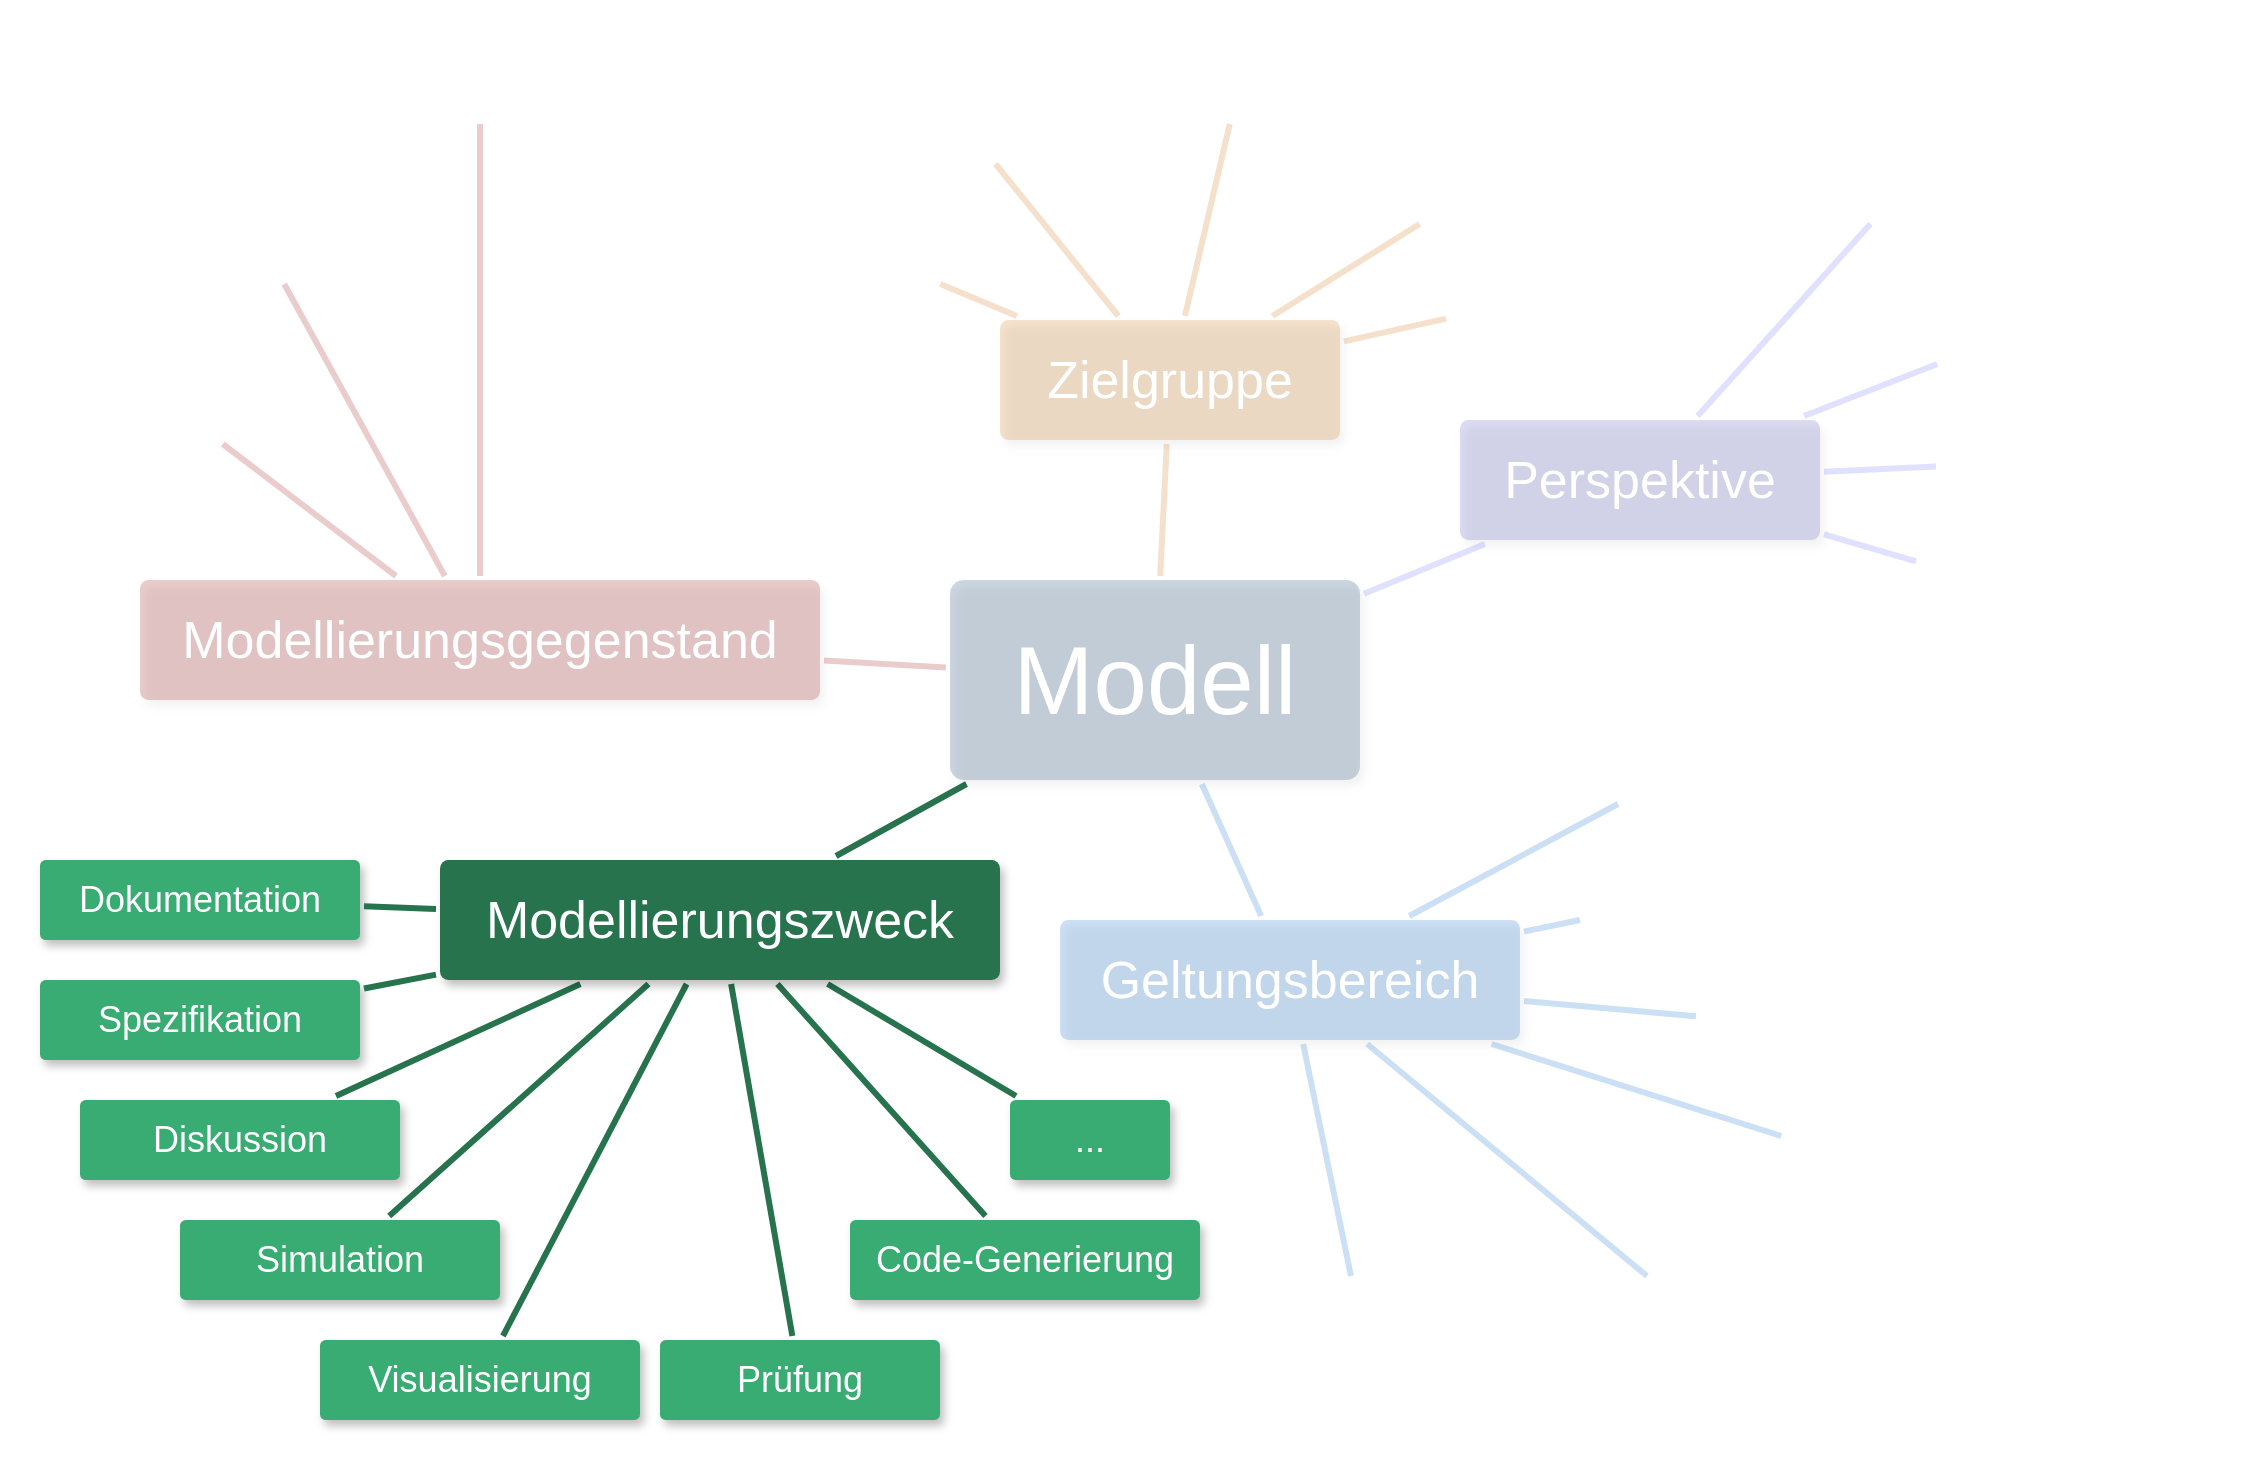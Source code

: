 <mxfile version="22.0.3" type="device">
  <diagram id="6a731a19-8d31-9384-78a2-239565b7b9f0" name="Page-1">
    <mxGraphModel dx="1500" dy="809" grid="1" gridSize="10" guides="1" tooltips="1" connect="1" arrows="1" fold="1" page="1" pageScale="1" pageWidth="1169" pageHeight="827" background="none" math="0" shadow="0">
      <root>
        <mxCell id="0" />
        <mxCell id="1" parent="0" />
        <mxCell id="1765" value="&lt;div style=&quot;font-size: 18px;&quot;&gt;Management&lt;/div&gt;" style="rounded=1;whiteSpace=wrap;html=1;shadow=1;labelBackgroundColor=none;strokeColor=none;strokeWidth=3;fillColor=#F08705;fontFamily=Helvetica;fontSize=18;fontColor=#FFFFFF;align=center;spacing=5;arcSize=7;perimeterSpacing=2;" parent="1" vertex="1">
          <mxGeometry x="555" y="40" width="130" height="40" as="geometry" />
        </mxCell>
        <mxCell id="1767" value="Entwickler" style="rounded=1;whiteSpace=wrap;html=1;shadow=1;labelBackgroundColor=none;strokeColor=none;strokeWidth=3;fillColor=#F08705;fontFamily=Helvetica;fontSize=18;fontColor=#FFFFFF;align=center;spacing=5;arcSize=7;perimeterSpacing=2;" parent="1" vertex="1">
          <mxGeometry x="425" y="60" width="110" height="40" as="geometry" />
        </mxCell>
        <mxCell id="1769" value="Kunden" style="rounded=1;whiteSpace=wrap;html=1;shadow=1;labelBackgroundColor=none;strokeColor=none;strokeWidth=3;fillColor=#F08705;fontFamily=Helvetica;fontSize=18;fontColor=#FFFFFF;align=center;spacing=5;arcSize=7;perimeterSpacing=2;" parent="1" vertex="1">
          <mxGeometry x="365" y="120" width="105" height="40" as="geometry" />
        </mxCell>
        <mxCell id="1772" value="Prozess der Implementierung" style="rounded=1;whiteSpace=wrap;html=1;shadow=1;labelBackgroundColor=none;strokeColor=none;strokeWidth=3;fillColor=#1a8cff;fontFamily=Helvetica;fontSize=18;fontColor=#FFFFFF;align=center;spacing=5;fontStyle=0;arcSize=7;perimeterSpacing=2;gradientColor=none;gradientDirection=south;fillStyle=auto;" parent="1" vertex="1">
          <mxGeometry x="820" y="590" width="280" height="40" as="geometry" />
        </mxCell>
        <mxCell id="1774" value="Prozess des Entwurfs" style="rounded=1;whiteSpace=wrap;html=1;shadow=1;labelBackgroundColor=none;strokeColor=none;strokeWidth=3;fillColor=#1a8cff;fontFamily=Helvetica;fontSize=18;fontColor=#FFFFFF;align=center;spacing=5;fontStyle=0;arcSize=7;perimeterSpacing=2;gradientColor=none;gradientDirection=south;fillStyle=auto;" parent="1" vertex="1">
          <mxGeometry x="850" y="520" width="260" height="40" as="geometry" />
        </mxCell>
        <mxCell id="1776" value="Prozess der Anforderungsermittlung" style="rounded=1;whiteSpace=wrap;html=1;shadow=1;labelBackgroundColor=none;strokeColor=none;strokeWidth=3;fillColor=#1a8cff;fontFamily=Helvetica;fontSize=18;fontColor=#FFFFFF;align=center;spacing=5;fontStyle=0;arcSize=7;perimeterSpacing=2;gradientColor=none;gradientDirection=south;fillStyle=auto;" parent="1" vertex="1">
          <mxGeometry x="790" y="450" width="320" height="40" as="geometry" />
        </mxCell>
        <mxCell id="1778" value="kompletter Softwareengineeringsprozess" style="rounded=1;whiteSpace=wrap;html=1;shadow=1;labelBackgroundColor=none;strokeColor=none;strokeWidth=3;fillColor=#1a8cff;fontFamily=Helvetica;fontSize=18;fontColor=#FFFFFF;align=center;spacing=5;fontStyle=0;arcSize=7;perimeterSpacing=2;gradientColor=none;gradientDirection=south;fillStyle=auto;" parent="1" vertex="1">
          <mxGeometry x="720" y="380" width="360" height="40" as="geometry" />
        </mxCell>
        <mxCell id="mnCScJUHg9c3yrpS6Z5W-1780" value="Tester" style="rounded=1;whiteSpace=wrap;html=1;shadow=1;labelBackgroundColor=none;strokeColor=none;strokeWidth=3;fillColor=#F08705;fontFamily=Helvetica;fontSize=18;fontColor=#FFFFFF;align=center;spacing=5;arcSize=7;perimeterSpacing=2;" parent="1" vertex="1">
          <mxGeometry x="695" y="90" width="100" height="40" as="geometry" />
        </mxCell>
        <mxCell id="mnCScJUHg9c3yrpS6Z5W-1781" value="&lt;div style=&quot;font-size: 18px;&quot;&gt;...&lt;/div&gt;" style="rounded=1;whiteSpace=wrap;html=1;shadow=1;labelBackgroundColor=none;strokeColor=none;strokeWidth=3;fillColor=#F08705;fontFamily=Helvetica;fontSize=18;fontColor=#FFFFFF;align=center;spacing=5;arcSize=7;perimeterSpacing=2;" parent="1" vertex="1">
          <mxGeometry x="725" y="150" width="80" height="40" as="geometry" />
        </mxCell>
        <mxCell id="mnCScJUHg9c3yrpS6Z5W-1790" value="Prozess des Testens" style="rounded=1;whiteSpace=wrap;html=1;shadow=1;labelBackgroundColor=none;strokeColor=none;strokeWidth=3;fillColor=#1a8cff;fontFamily=Helvetica;fontSize=18;fontColor=#FFFFFF;align=center;spacing=5;fontStyle=0;arcSize=7;perimeterSpacing=2;gradientColor=none;gradientDirection=south;fillStyle=auto;" parent="1" vertex="1">
          <mxGeometry x="750" y="660" width="200" height="40" as="geometry" />
        </mxCell>
        <mxCell id="mnCScJUHg9c3yrpS6Z5W-1792" value="..." style="rounded=1;whiteSpace=wrap;html=1;shadow=1;labelBackgroundColor=none;strokeColor=none;strokeWidth=3;fillColor=#1a8cff;fontFamily=Helvetica;fontSize=18;fontColor=#FFFFFF;align=center;spacing=5;fontStyle=0;arcSize=7;perimeterSpacing=2;gradientColor=none;gradientDirection=south;fillStyle=auto;" parent="1" vertex="1">
          <mxGeometry x="640" y="660" width="80" height="40" as="geometry" />
        </mxCell>
        <mxCell id="mnCScJUHg9c3yrpS6Z5W-1803" value="Struktur" style="rounded=1;whiteSpace=wrap;html=1;shadow=1;labelBackgroundColor=none;strokeColor=none;strokeWidth=3;fillColor=#9090d5;fontFamily=Helvetica;fontSize=18;fontColor=#FFFFFF;align=center;spacing=5;arcSize=7;perimeterSpacing=2;" parent="1" vertex="1">
          <mxGeometry x="890" y="90" width="130" height="40" as="geometry" />
        </mxCell>
        <mxCell id="mnCScJUHg9c3yrpS6Z5W-1804" value="Verhalten" style="rounded=1;whiteSpace=wrap;html=1;shadow=1;labelBackgroundColor=none;strokeColor=none;strokeWidth=3;fillColor=#9090d5;fontFamily=Helvetica;fontSize=18;fontColor=#FFFFFF;align=center;spacing=5;arcSize=7;perimeterSpacing=2;" parent="1" vertex="1">
          <mxGeometry x="960" y="160" width="130" height="40" as="geometry" />
        </mxCell>
        <mxCell id="mnCScJUHg9c3yrpS6Z5W-1805" value="Interaktionen" style="rounded=1;whiteSpace=wrap;html=1;shadow=1;labelBackgroundColor=none;strokeColor=none;strokeWidth=3;fillColor=#9090d5;fontFamily=Helvetica;fontSize=18;fontColor=#FFFFFF;align=center;spacing=5;arcSize=7;perimeterSpacing=2;" parent="1" vertex="1">
          <mxGeometry x="970" y="230" width="140" height="40" as="geometry" />
        </mxCell>
        <mxCell id="mnCScJUHg9c3yrpS6Z5W-1806" value="&lt;div style=&quot;font-size: 18px;&quot;&gt;Kontext&lt;/div&gt;" style="rounded=1;whiteSpace=wrap;html=1;shadow=1;labelBackgroundColor=none;strokeColor=none;strokeWidth=3;fillColor=#9090d5;fontFamily=Helvetica;fontSize=18;fontColor=#FFFFFF;align=center;spacing=5;arcSize=7;perimeterSpacing=2;" parent="1" vertex="1">
          <mxGeometry x="960" y="300.5" width="130" height="40" as="geometry" />
        </mxCell>
        <mxCell id="hOuJfEKyZB4NLuZjMy4P-1781" value="" style="rounded=0;whiteSpace=wrap;html=1;strokeColor=none;fillColor=#006666;fillOpacity=20;" parent="1" vertex="1">
          <mxGeometry y="180" width="170" height="80" as="geometry" />
        </mxCell>
        <mxCell id="mnCScJUHg9c3yrpS6Z5W-1839" value="Softwareentwicklungsprozess" style="rounded=1;whiteSpace=wrap;html=1;shadow=1;labelBackgroundColor=none;strokeColor=none;strokeWidth=3;fillColor=#CC0000;fontFamily=Helvetica;fontSize=18;fontColor=#FFFFFF;align=center;spacing=5;fontStyle=0;arcSize=7;perimeterSpacing=2;" parent="1" vertex="1">
          <mxGeometry x="95" y="40" width="290" height="40" as="geometry" />
        </mxCell>
        <mxCell id="mnCScJUHg9c3yrpS6Z5W-1840" value="Softwareprodukt" style="rounded=1;whiteSpace=wrap;html=1;shadow=1;labelBackgroundColor=none;strokeColor=none;strokeWidth=3;fillColor=#CC0000;fontFamily=Helvetica;fontSize=18;fontColor=#FFFFFF;align=center;spacing=5;fontStyle=0;arcSize=7;perimeterSpacing=2;" parent="1" vertex="1">
          <mxGeometry x="40" y="120" width="180" height="40" as="geometry" />
        </mxCell>
        <mxCell id="mnCScJUHg9c3yrpS6Z5W-1841" value="Realwelt" style="rounded=1;whiteSpace=wrap;html=1;shadow=1;labelBackgroundColor=none;strokeColor=none;strokeWidth=3;fillColor=#CC0000;fontFamily=Helvetica;fontSize=18;fontColor=#FFFFFF;align=center;spacing=5;fontStyle=0;arcSize=7;perimeterSpacing=2;" parent="1" vertex="1">
          <mxGeometry x="20" y="200" width="125" height="40" as="geometry" />
        </mxCell>
        <mxCell id="hOuJfEKyZB4NLuZjMy4P-1779" value="" style="rounded=0;whiteSpace=wrap;html=1;strokeColor=none;fillColor=default;" parent="1" vertex="1">
          <mxGeometry y="20" width="1130" height="730" as="geometry" />
        </mxCell>
        <mxCell id="mnCScJUHg9c3yrpS6Z5W-1827" value="..." style="rounded=1;whiteSpace=wrap;html=1;shadow=1;labelBackgroundColor=none;strokeColor=none;strokeWidth=3;fillColor=#39ac73;fontFamily=Helvetica;fontSize=18;fontColor=#FFFFFF;align=center;spacing=5;arcSize=7;perimeterSpacing=2;gradientColor=none;" parent="1" vertex="1">
          <mxGeometry x="505" y="570" width="80" height="40" as="geometry" />
        </mxCell>
        <mxCell id="mnCScJUHg9c3yrpS6Z5W-1842" value="Dokumentation" style="rounded=1;whiteSpace=wrap;html=1;shadow=1;labelBackgroundColor=none;strokeColor=none;strokeWidth=3;fillColor=#39ac73;fontFamily=Helvetica;fontSize=18;fontColor=#FFFFFF;align=center;spacing=5;arcSize=7;perimeterSpacing=2;horizontal=1;gradientColor=none;" parent="1" vertex="1">
          <mxGeometry x="20" y="450" width="160" height="40" as="geometry" />
        </mxCell>
        <mxCell id="mnCScJUHg9c3yrpS6Z5W-1843" value="Spezifikation" style="rounded=1;whiteSpace=wrap;html=1;shadow=1;labelBackgroundColor=none;strokeColor=none;strokeWidth=3;fillColor=#39ac73;fontFamily=Helvetica;fontSize=18;fontColor=#FFFFFF;align=center;spacing=5;arcSize=7;perimeterSpacing=2;gradientColor=none;" parent="1" vertex="1">
          <mxGeometry x="20" y="510" width="160" height="40" as="geometry" />
        </mxCell>
        <mxCell id="mnCScJUHg9c3yrpS6Z5W-1844" value="Diskussion" style="rounded=1;whiteSpace=wrap;html=1;shadow=1;labelBackgroundColor=none;strokeColor=none;strokeWidth=3;fillColor=#39ac73;fontFamily=Helvetica;fontSize=18;fontColor=#FFFFFF;align=center;spacing=5;arcSize=7;perimeterSpacing=2;gradientColor=none;" parent="1" vertex="1">
          <mxGeometry x="40" y="570" width="160" height="40" as="geometry" />
        </mxCell>
        <mxCell id="mnCScJUHg9c3yrpS6Z5W-1845" value="Simulation" style="rounded=1;whiteSpace=wrap;html=1;shadow=1;labelBackgroundColor=none;strokeColor=none;strokeWidth=3;fillColor=#39ac73;fontFamily=Helvetica;fontSize=18;fontColor=#FFFFFF;align=center;spacing=5;arcSize=7;perimeterSpacing=2;gradientColor=none;" parent="1" vertex="1">
          <mxGeometry x="90" y="630" width="160" height="40" as="geometry" />
        </mxCell>
        <mxCell id="mnCScJUHg9c3yrpS6Z5W-1846" value="Visualisierung" style="rounded=1;whiteSpace=wrap;html=1;shadow=1;labelBackgroundColor=none;strokeColor=none;strokeWidth=3;fillColor=#39ac73;fontFamily=Helvetica;fontSize=18;fontColor=#FFFFFF;align=center;spacing=5;arcSize=7;perimeterSpacing=2;gradientColor=none;" parent="1" vertex="1">
          <mxGeometry x="160" y="690" width="160" height="40" as="geometry" />
        </mxCell>
        <mxCell id="mnCScJUHg9c3yrpS6Z5W-1847" value="Prüfung" style="rounded=1;whiteSpace=wrap;html=1;shadow=1;labelBackgroundColor=none;strokeColor=none;strokeWidth=3;fillColor=#39ac73;fontFamily=Helvetica;fontSize=18;fontColor=#FFFFFF;align=center;spacing=5;arcSize=7;perimeterSpacing=2;gradientColor=none;" parent="1" vertex="1">
          <mxGeometry x="330" y="690" width="140" height="40" as="geometry" />
        </mxCell>
        <mxCell id="mnCScJUHg9c3yrpS6Z5W-1848" value="Code-Generierung" style="rounded=1;whiteSpace=wrap;html=1;shadow=1;labelBackgroundColor=none;strokeColor=none;strokeWidth=3;fillColor=#39ac73;fontFamily=Helvetica;fontSize=18;fontColor=#FFFFFF;align=center;spacing=5;arcSize=7;perimeterSpacing=2;gradientColor=none;" parent="1" vertex="1">
          <mxGeometry x="425" y="630" width="175" height="40" as="geometry" />
        </mxCell>
        <mxCell id="1745" value="" style="rounded=0;jumpStyle=none;html=1;shadow=0;labelBackgroundColor=none;startArrow=none;startFill=0;endArrow=none;endFill=0;jettySize=auto;orthogonalLoop=1;strokeColor=#CC6600;strokeWidth=3;fontFamily=Helvetica;fontSize=16;fontColor=#23445D;spacing=5;opacity=20;" parent="1" source="1749" target="1764" edge="1">
          <mxGeometry relative="1" as="geometry" />
        </mxCell>
        <mxCell id="1747" value="" style="edgeStyle=none;rounded=0;jumpStyle=none;html=1;shadow=0;labelBackgroundColor=none;startArrow=none;startFill=0;endArrow=none;endFill=0;jettySize=auto;orthogonalLoop=1;strokeColor=#26734D;strokeWidth=3;fontFamily=Helvetica;fontSize=16;fontColor=#23445D;spacing=5;" parent="1" source="1749" target="mnCScJUHg9c3yrpS6Z5W-1833" edge="1">
          <mxGeometry relative="1" as="geometry">
            <mxPoint x="469.333" y="448" as="targetPoint" />
          </mxGeometry>
        </mxCell>
        <mxCell id="1748" value="" style="rounded=0;jumpStyle=none;html=1;shadow=0;labelBackgroundColor=none;startArrow=none;startFill=0;endArrow=none;endFill=0;jettySize=auto;orthogonalLoop=1;strokeColor=#990000;strokeWidth=3;fontFamily=Helvetica;fontSize=16;fontColor=#23445D;spacing=5;opacity=20;" parent="1" source="1749" target="1753" edge="1">
          <mxGeometry relative="1" as="geometry" />
        </mxCell>
        <mxCell id="mnCScJUHg9c3yrpS6Z5W-1814" style="sketch=0;orthogonalLoop=1;jettySize=auto;html=1;shadow=0;strokeColor=#6666FF;strokeWidth=3;fontSize=26;endArrow=none;endFill=0;opacity=20;" parent="1" source="1749" target="mnCScJUHg9c3yrpS6Z5W-1802" edge="1">
          <mxGeometry relative="1" as="geometry" />
        </mxCell>
        <mxCell id="1749" value="&lt;div style=&quot;font-size: 48px;&quot;&gt;&lt;font style=&quot;font-size: 48px;&quot;&gt;&lt;font style=&quot;font-size: 48px;&quot;&gt;&lt;font style=&quot;font-size: 48px;&quot;&gt;&lt;font style=&quot;font-size: 48px;&quot;&gt;&lt;font style=&quot;font-size: 48px;&quot;&gt;&lt;font style=&quot;font-size: 48px;&quot;&gt;&lt;font style=&quot;font-size: 48px;&quot;&gt;&lt;font style=&quot;font-size: 48px;&quot;&gt;&lt;font style=&quot;font-size: 48px;&quot;&gt;&lt;font style=&quot;font-size: 48px;&quot;&gt;Modell&lt;/font&gt;&lt;/font&gt;&lt;/font&gt;&lt;/font&gt;&lt;/font&gt;&lt;/font&gt;&lt;/font&gt;&lt;/font&gt;&lt;/font&gt;&lt;/font&gt;&lt;/div&gt;" style="rounded=1;whiteSpace=wrap;html=1;shadow=1;labelBackgroundColor=none;strokeColor=none;strokeWidth=3;fillColor=#003366;fontFamily=Helvetica;fontSize=48;fontColor=#FFFFFF;align=center;fontStyle=0;spacing=5;arcSize=7;perimeterSpacing=2;opacity=20;" parent="1" vertex="1">
          <mxGeometry x="475" y="310" width="205" height="100" as="geometry" />
        </mxCell>
        <mxCell id="1750" value="" style="rounded=1;jumpStyle=none;html=1;shadow=0;labelBackgroundColor=none;startArrow=none;startFill=0;jettySize=auto;orthogonalLoop=1;strokeColor=#990000;strokeWidth=3;fontFamily=Helvetica;fontSize=14;fontColor=#FFFFFF;spacing=5;fontStyle=1;fillColor=#b0e3e6;endArrow=none;endFill=0;opacity=20;" parent="1" source="1753" target="mnCScJUHg9c3yrpS6Z5W-1839" edge="1">
          <mxGeometry relative="1" as="geometry">
            <mxPoint x="257.594" y="62.0" as="targetPoint" />
          </mxGeometry>
        </mxCell>
        <mxCell id="1757" value="" style="rounded=0;jumpStyle=none;html=1;shadow=0;labelBackgroundColor=none;startArrow=none;startFill=0;endArrow=none;endFill=0;jettySize=auto;orthogonalLoop=1;strokeColor=#26734D;strokeWidth=3;fontFamily=Helvetica;fontSize=14;fontColor=#FFFFFF;spacing=5;" parent="1" source="mnCScJUHg9c3yrpS6Z5W-1833" target="mnCScJUHg9c3yrpS6Z5W-1842" edge="1">
          <mxGeometry relative="1" as="geometry">
            <mxPoint x="338" y="472.114" as="sourcePoint" />
            <mxPoint x="206.744" y="416" as="targetPoint" />
          </mxGeometry>
        </mxCell>
        <mxCell id="1758" value="" style="rounded=0;jumpStyle=none;html=1;shadow=0;labelBackgroundColor=none;startArrow=none;startFill=0;endArrow=none;endFill=0;jettySize=auto;orthogonalLoop=1;strokeColor=#26734D;strokeWidth=3;fontFamily=Helvetica;fontSize=14;fontColor=#FFFFFF;spacing=5;" parent="1" source="mnCScJUHg9c3yrpS6Z5W-1833" target="mnCScJUHg9c3yrpS6Z5W-1843" edge="1">
          <mxGeometry relative="1" as="geometry">
            <mxPoint x="338" y="490.824" as="sourcePoint" />
            <mxPoint x="182" y="464.97" as="targetPoint" />
          </mxGeometry>
        </mxCell>
        <mxCell id="1759" value="" style="rounded=0;jumpStyle=none;html=1;shadow=0;labelBackgroundColor=none;startArrow=none;startFill=0;endArrow=none;endFill=0;jettySize=auto;orthogonalLoop=1;strokeColor=#26734D;strokeWidth=3;fontFamily=Helvetica;fontSize=14;fontColor=#FFFFFF;spacing=5;" parent="1" source="mnCScJUHg9c3yrpS6Z5W-1833" target="mnCScJUHg9c3yrpS6Z5W-1844" edge="1">
          <mxGeometry relative="1" as="geometry">
            <mxPoint x="338" y="511.138" as="sourcePoint" />
          </mxGeometry>
        </mxCell>
        <mxCell id="1764" value="Zielgruppe" style="rounded=1;whiteSpace=wrap;html=1;shadow=1;labelBackgroundColor=none;strokeColor=none;strokeWidth=3;fillColor=#c87004;fontFamily=Helvetica;fontSize=26;fontColor=#FFFFFF;align=center;spacing=5;fontStyle=0;arcSize=7;perimeterSpacing=2;opacity=20;" parent="1" vertex="1">
          <mxGeometry x="500" y="180" width="170" height="60" as="geometry" />
        </mxCell>
        <mxCell id="1771" value="Geltungsbereich" style="rounded=1;whiteSpace=wrap;html=1;shadow=1;labelBackgroundColor=none;strokeColor=none;strokeWidth=3;fillColor=#0066CC;fontFamily=Helvetica;fontSize=26;fontColor=#FFFFFF;align=center;spacing=5;fontStyle=0;arcSize=7;perimeterSpacing=2;opacity=20;" parent="1" vertex="1">
          <mxGeometry x="530" y="480" width="230" height="60" as="geometry" />
        </mxCell>
        <mxCell id="1773" value="" style="edgeStyle=none;rounded=1;jumpStyle=none;html=1;shadow=0;labelBackgroundColor=none;startArrow=none;startFill=0;jettySize=auto;orthogonalLoop=1;strokeColor=#0066CC;strokeWidth=3;fontFamily=Helvetica;fontSize=14;fontColor=#FFFFFF;spacing=5;fontStyle=1;fillColor=#b0e3e6;endArrow=none;endFill=0;opacity=20;" parent="1" source="1771" target="1772" edge="1">
          <mxGeometry relative="1" as="geometry" />
        </mxCell>
        <mxCell id="1775" value="" style="edgeStyle=none;rounded=1;jumpStyle=none;html=1;shadow=0;labelBackgroundColor=none;startArrow=none;startFill=0;jettySize=auto;orthogonalLoop=1;strokeColor=#0066CC;strokeWidth=3;fontFamily=Helvetica;fontSize=14;fontColor=#FFFFFF;spacing=5;fontStyle=1;fillColor=#b0e3e6;endArrow=none;endFill=0;opacity=20;" parent="1" source="1771" target="1774" edge="1">
          <mxGeometry relative="1" as="geometry" />
        </mxCell>
        <mxCell id="1777" value="" style="edgeStyle=none;rounded=1;jumpStyle=none;html=1;shadow=0;labelBackgroundColor=none;startArrow=none;startFill=0;jettySize=auto;orthogonalLoop=1;strokeColor=#0066CC;strokeWidth=3;fontFamily=Helvetica;fontSize=14;fontColor=#FFFFFF;spacing=5;fontStyle=1;fillColor=#b0e3e6;endArrow=none;endFill=0;opacity=20;" parent="1" source="1771" edge="1">
          <mxGeometry relative="1" as="geometry">
            <mxPoint x="790" y="480" as="targetPoint" />
          </mxGeometry>
        </mxCell>
        <mxCell id="mnCScJUHg9c3yrpS6Z5W-1791" value="" style="edgeStyle=none;rounded=1;jumpStyle=none;html=1;shadow=0;labelBackgroundColor=none;startArrow=none;startFill=0;jettySize=auto;orthogonalLoop=1;strokeColor=#0066CC;strokeWidth=3;fontFamily=Helvetica;fontSize=14;fontColor=#FFFFFF;spacing=5;fontStyle=1;fillColor=#b0e3e6;endArrow=none;endFill=0;opacity=20;" parent="1" source="1771" target="mnCScJUHg9c3yrpS6Z5W-1790" edge="1">
          <mxGeometry relative="1" as="geometry">
            <mxPoint x="782" y="593" as="sourcePoint" />
          </mxGeometry>
        </mxCell>
        <mxCell id="mnCScJUHg9c3yrpS6Z5W-1793" value="" style="edgeStyle=none;rounded=1;jumpStyle=none;html=1;shadow=0;labelBackgroundColor=none;startArrow=none;startFill=0;jettySize=auto;orthogonalLoop=1;strokeColor=#0066CC;strokeWidth=3;fontFamily=Helvetica;fontSize=14;fontColor=#FFFFFF;spacing=5;fontStyle=1;fillColor=#b0e3e6;endArrow=none;endFill=0;opacity=20;" parent="1" source="1771" target="mnCScJUHg9c3yrpS6Z5W-1792" edge="1">
          <mxGeometry relative="1" as="geometry">
            <mxPoint x="750" y="663" as="sourcePoint" />
          </mxGeometry>
        </mxCell>
        <mxCell id="mnCScJUHg9c3yrpS6Z5W-1795" value="" style="endArrow=none;html=1;shadow=0;sketch=0;strokeColor=#CC6600;strokeWidth=3;fontSize=26;opacity=20;" parent="1" source="1764" target="1769" edge="1">
          <mxGeometry width="50" height="50" relative="1" as="geometry">
            <mxPoint x="380" y="-80" as="sourcePoint" />
            <mxPoint x="420" y="-20" as="targetPoint" />
          </mxGeometry>
        </mxCell>
        <mxCell id="mnCScJUHg9c3yrpS6Z5W-1796" value="" style="endArrow=none;html=1;shadow=0;sketch=0;strokeColor=#CC6600;strokeWidth=3;fontSize=26;opacity=20;" parent="1" source="1764" target="1767" edge="1">
          <mxGeometry width="50" height="50" relative="1" as="geometry">
            <mxPoint x="456" y="98" as="sourcePoint" />
            <mxPoint x="608" y="-90" as="targetPoint" />
          </mxGeometry>
        </mxCell>
        <mxCell id="mnCScJUHg9c3yrpS6Z5W-1797" value="" style="endArrow=none;html=1;shadow=0;sketch=0;strokeColor=#CC6600;strokeWidth=3;fontSize=26;opacity=20;" parent="1" source="1764" target="1765" edge="1">
          <mxGeometry width="50" height="50" relative="1" as="geometry">
            <mxPoint x="466" y="108" as="sourcePoint" />
            <mxPoint x="618" y="-80" as="targetPoint" />
          </mxGeometry>
        </mxCell>
        <mxCell id="mnCScJUHg9c3yrpS6Z5W-1798" value="" style="endArrow=none;html=1;shadow=0;sketch=0;strokeColor=#CC6600;strokeWidth=3;fontSize=26;opacity=20;" parent="1" source="1764" target="mnCScJUHg9c3yrpS6Z5W-1780" edge="1">
          <mxGeometry width="50" height="50" relative="1" as="geometry">
            <mxPoint x="476" y="118" as="sourcePoint" />
            <mxPoint x="628" y="-70" as="targetPoint" />
          </mxGeometry>
        </mxCell>
        <mxCell id="mnCScJUHg9c3yrpS6Z5W-1799" value="" style="endArrow=none;html=1;shadow=0;sketch=0;strokeColor=#CC6600;strokeWidth=3;fontSize=26;opacity=20;" parent="1" source="1764" target="mnCScJUHg9c3yrpS6Z5W-1781" edge="1">
          <mxGeometry width="50" height="50" relative="1" as="geometry">
            <mxPoint x="486" y="128" as="sourcePoint" />
            <mxPoint x="638" y="-60" as="targetPoint" />
          </mxGeometry>
        </mxCell>
        <mxCell id="mnCScJUHg9c3yrpS6Z5W-1809" style="sketch=0;orthogonalLoop=1;jettySize=auto;html=1;shadow=0;strokeColor=#6666FF;strokeWidth=3;fontSize=26;endArrow=none;endFill=0;opacity=20;" parent="1" source="mnCScJUHg9c3yrpS6Z5W-1802" target="mnCScJUHg9c3yrpS6Z5W-1803" edge="1">
          <mxGeometry relative="1" as="geometry" />
        </mxCell>
        <mxCell id="mnCScJUHg9c3yrpS6Z5W-1811" style="sketch=0;orthogonalLoop=1;jettySize=auto;html=1;shadow=0;strokeColor=#6666FF;strokeWidth=3;fontSize=26;endArrow=none;endFill=0;opacity=20;" parent="1" source="mnCScJUHg9c3yrpS6Z5W-1802" target="mnCScJUHg9c3yrpS6Z5W-1804" edge="1">
          <mxGeometry relative="1" as="geometry" />
        </mxCell>
        <mxCell id="mnCScJUHg9c3yrpS6Z5W-1812" style="sketch=0;orthogonalLoop=1;jettySize=auto;html=1;shadow=0;strokeColor=#6666FF;strokeWidth=3;fontSize=26;endArrow=none;endFill=0;opacity=20;" parent="1" source="mnCScJUHg9c3yrpS6Z5W-1802" target="mnCScJUHg9c3yrpS6Z5W-1805" edge="1">
          <mxGeometry relative="1" as="geometry" />
        </mxCell>
        <mxCell id="mnCScJUHg9c3yrpS6Z5W-1813" style="sketch=0;orthogonalLoop=1;jettySize=auto;html=1;shadow=0;strokeColor=#6666FF;strokeWidth=3;fontSize=26;endArrow=none;endFill=0;opacity=20;" parent="1" source="mnCScJUHg9c3yrpS6Z5W-1802" target="mnCScJUHg9c3yrpS6Z5W-1806" edge="1">
          <mxGeometry relative="1" as="geometry" />
        </mxCell>
        <mxCell id="mnCScJUHg9c3yrpS6Z5W-1802" value="Perspektive" style="rounded=1;whiteSpace=wrap;html=1;shadow=1;labelBackgroundColor=none;strokeColor=none;strokeWidth=3;fillColor=#4A4ABA;fontFamily=Helvetica;fontSize=26;fontColor=#FFFFFF;align=center;spacing=5;fontStyle=0;arcSize=7;perimeterSpacing=2;opacity=20;" parent="1" vertex="1">
          <mxGeometry x="730" y="230" width="180" height="60" as="geometry" />
        </mxCell>
        <mxCell id="mnCScJUHg9c3yrpS6Z5W-1816" value="" style="edgeStyle=none;rounded=1;jumpStyle=none;html=1;shadow=0;labelBackgroundColor=none;startArrow=none;startFill=0;jettySize=auto;orthogonalLoop=1;strokeColor=#0066CC;strokeWidth=3;fontFamily=Helvetica;fontSize=14;fontColor=#FFFFFF;spacing=5;fontStyle=1;fillColor=#b0e3e6;endArrow=none;endFill=0;entryX=0.25;entryY=1;entryDx=0;entryDy=0;opacity=20;" parent="1" source="1771" target="1778" edge="1">
          <mxGeometry relative="1" as="geometry">
            <mxPoint x="713" y="480" as="sourcePoint" />
            <mxPoint x="850" y="430" as="targetPoint" />
          </mxGeometry>
        </mxCell>
        <mxCell id="mnCScJUHg9c3yrpS6Z5W-1818" value="" style="rounded=0;jumpStyle=none;html=1;shadow=0;labelBackgroundColor=none;startArrow=none;startFill=0;endArrow=none;endFill=0;jettySize=auto;orthogonalLoop=1;strokeColor=#26734D;strokeWidth=3;fontFamily=Helvetica;fontSize=14;fontColor=#FFFFFF;spacing=5;" parent="1" source="mnCScJUHg9c3yrpS6Z5W-1833" target="mnCScJUHg9c3yrpS6Z5W-1845" edge="1">
          <mxGeometry relative="1" as="geometry">
            <mxPoint x="373.529" y="512.0" as="sourcePoint" />
          </mxGeometry>
        </mxCell>
        <mxCell id="mnCScJUHg9c3yrpS6Z5W-1820" value="" style="rounded=0;jumpStyle=none;html=1;shadow=0;labelBackgroundColor=none;startArrow=none;startFill=0;endArrow=none;endFill=0;jettySize=auto;orthogonalLoop=1;strokeColor=#26734D;strokeWidth=3;fontFamily=Helvetica;fontSize=14;fontColor=#FFFFFF;spacing=5;" parent="1" source="mnCScJUHg9c3yrpS6Z5W-1833" target="mnCScJUHg9c3yrpS6Z5W-1846" edge="1">
          <mxGeometry relative="1" as="geometry">
            <mxPoint x="400.783" y="512.0" as="sourcePoint" />
          </mxGeometry>
        </mxCell>
        <mxCell id="mnCScJUHg9c3yrpS6Z5W-1828" value="" style="rounded=0;jumpStyle=none;html=1;shadow=0;labelBackgroundColor=none;startArrow=none;startFill=0;endArrow=none;endFill=0;jettySize=auto;orthogonalLoop=1;strokeColor=#26734D;strokeWidth=3;fontFamily=Helvetica;fontSize=14;fontColor=#FFFFFF;spacing=5;" parent="1" source="mnCScJUHg9c3yrpS6Z5W-1833" target="mnCScJUHg9c3yrpS6Z5W-1847" edge="1">
          <mxGeometry relative="1" as="geometry">
            <mxPoint x="424.667" y="512.0" as="sourcePoint" />
            <mxPoint x="158" y="654" as="targetPoint" />
          </mxGeometry>
        </mxCell>
        <mxCell id="mnCScJUHg9c3yrpS6Z5W-1829" value="" style="rounded=0;jumpStyle=none;html=1;shadow=0;labelBackgroundColor=none;startArrow=none;startFill=0;endArrow=none;endFill=0;jettySize=auto;orthogonalLoop=1;strokeColor=#26734D;strokeWidth=3;fontFamily=Helvetica;fontSize=14;fontColor=#FFFFFF;spacing=5;" parent="1" source="mnCScJUHg9c3yrpS6Z5W-1833" target="mnCScJUHg9c3yrpS6Z5W-1848" edge="1">
          <mxGeometry relative="1" as="geometry">
            <mxPoint x="445.529" y="512.0" as="sourcePoint" />
            <mxPoint x="168" y="664" as="targetPoint" />
          </mxGeometry>
        </mxCell>
        <mxCell id="mnCScJUHg9c3yrpS6Z5W-1830" value="" style="rounded=0;jumpStyle=none;html=1;shadow=0;labelBackgroundColor=none;startArrow=none;startFill=0;endArrow=none;endFill=0;jettySize=auto;orthogonalLoop=1;strokeColor=#26734D;strokeWidth=3;fontFamily=Helvetica;fontSize=14;fontColor=#FFFFFF;spacing=5;" parent="1" source="mnCScJUHg9c3yrpS6Z5W-1833" target="mnCScJUHg9c3yrpS6Z5W-1827" edge="1">
          <mxGeometry relative="1" as="geometry">
            <mxPoint x="463.455" y="512.0" as="sourcePoint" />
            <mxPoint x="178" y="674" as="targetPoint" />
          </mxGeometry>
        </mxCell>
        <mxCell id="mnCScJUHg9c3yrpS6Z5W-1833" value="Modellierungszweck" style="rounded=1;whiteSpace=wrap;html=1;shadow=1;labelBackgroundColor=none;strokeColor=none;strokeWidth=3;fillColor=#26734D;fontFamily=Helvetica;fontSize=26;fontColor=#ffffff;align=center;spacing=5;fontStyle=0;arcSize=7;perimeterSpacing=2;" parent="1" vertex="1">
          <mxGeometry x="220" y="450" width="280" height="60" as="geometry" />
        </mxCell>
        <mxCell id="mnCScJUHg9c3yrpS6Z5W-1838" value="" style="edgeStyle=none;rounded=1;jumpStyle=none;html=1;shadow=0;labelBackgroundColor=none;startArrow=none;startFill=0;jettySize=auto;orthogonalLoop=1;strokeColor=#0066CC;strokeWidth=3;fontFamily=Helvetica;fontSize=14;fontColor=#FFFFFF;spacing=5;fontStyle=1;fillColor=#b0e3e6;endArrow=none;endFill=0;opacity=20;" parent="1" source="1749" target="1771" edge="1">
          <mxGeometry relative="1" as="geometry">
            <mxPoint x="810" y="410" as="sourcePoint" />
            <mxPoint x="856" y="410" as="targetPoint" />
          </mxGeometry>
        </mxCell>
        <mxCell id="1753" value="Modellierungsgegenstand" style="rounded=1;whiteSpace=wrap;html=1;shadow=1;labelBackgroundColor=none;strokeColor=none;strokeWidth=3;fillColor=#990000;fontFamily=Helvetica;fontSize=26;fontColor=#FFFFFF;align=center;spacing=5;fontStyle=0;arcSize=7;perimeterSpacing=2;opacity=20;" parent="1" vertex="1">
          <mxGeometry x="70" y="310" width="340" height="60" as="geometry" />
        </mxCell>
        <mxCell id="1752" value="" style="rounded=1;jumpStyle=none;html=1;shadow=0;labelBackgroundColor=none;startArrow=none;startFill=0;jettySize=auto;orthogonalLoop=1;strokeColor=#990000;strokeWidth=3;fontFamily=Helvetica;fontSize=14;fontColor=#FFFFFF;spacing=5;fontStyle=1;fillColor=#b0e3e6;endArrow=none;endFill=0;opacity=20;" parent="1" source="1753" target="mnCScJUHg9c3yrpS6Z5W-1841" edge="1">
          <mxGeometry relative="1" as="geometry">
            <mxPoint x="124.036" y="201.75" as="targetPoint" />
          </mxGeometry>
        </mxCell>
        <mxCell id="1751" value="" style="rounded=1;jumpStyle=none;html=1;shadow=0;labelBackgroundColor=none;startArrow=none;startFill=0;jettySize=auto;orthogonalLoop=1;strokeColor=#990000;strokeWidth=3;fontFamily=Helvetica;fontSize=14;fontColor=#FFFFFF;spacing=5;fontStyle=1;fillColor=#b0e3e6;endArrow=none;endFill=0;opacity=20;" parent="1" source="1753" target="mnCScJUHg9c3yrpS6Z5W-1840" edge="1">
          <mxGeometry relative="1" as="geometry">
            <mxPoint x="179.4" y="132.0" as="targetPoint" />
          </mxGeometry>
        </mxCell>
      </root>
    </mxGraphModel>
  </diagram>
</mxfile>
